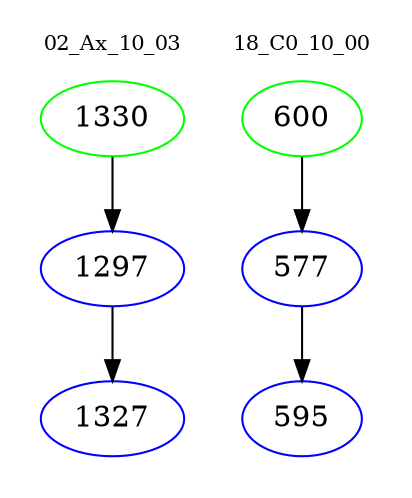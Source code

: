 digraph{
subgraph cluster_0 {
color = white
label = "02_Ax_10_03";
fontsize=10;
T0_1330 [label="1330", color="green"]
T0_1330 -> T0_1297 [color="black"]
T0_1297 [label="1297", color="blue"]
T0_1297 -> T0_1327 [color="black"]
T0_1327 [label="1327", color="blue"]
}
subgraph cluster_1 {
color = white
label = "18_C0_10_00";
fontsize=10;
T1_600 [label="600", color="green"]
T1_600 -> T1_577 [color="black"]
T1_577 [label="577", color="blue"]
T1_577 -> T1_595 [color="black"]
T1_595 [label="595", color="blue"]
}
}
